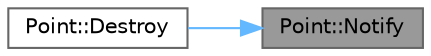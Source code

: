 digraph "Point::Notify"
{
 // LATEX_PDF_SIZE
  bgcolor="transparent";
  edge [fontname=Helvetica,fontsize=10,labelfontname=Helvetica,labelfontsize=10];
  node [fontname=Helvetica,fontsize=10,shape=box,height=0.2,width=0.9];
  rankdir="RL";
  Node1 [label="Point::Notify",height=0.2,width=0.4,color="gray40", fillcolor="grey60", style="filled", fontcolor="black",tooltip="Notify observers that this objected is destroyed."];
  Node1 -> Node2 [dir="back",color="steelblue1",style="solid"];
  Node2 [label="Point::Destroy",height=0.2,width=0.4,color="grey40", fillcolor="white", style="filled",URL="$class_point.html#a206ded007973dc7db19c6adaff5e79c8",tooltip="Destroy this object."];
}
